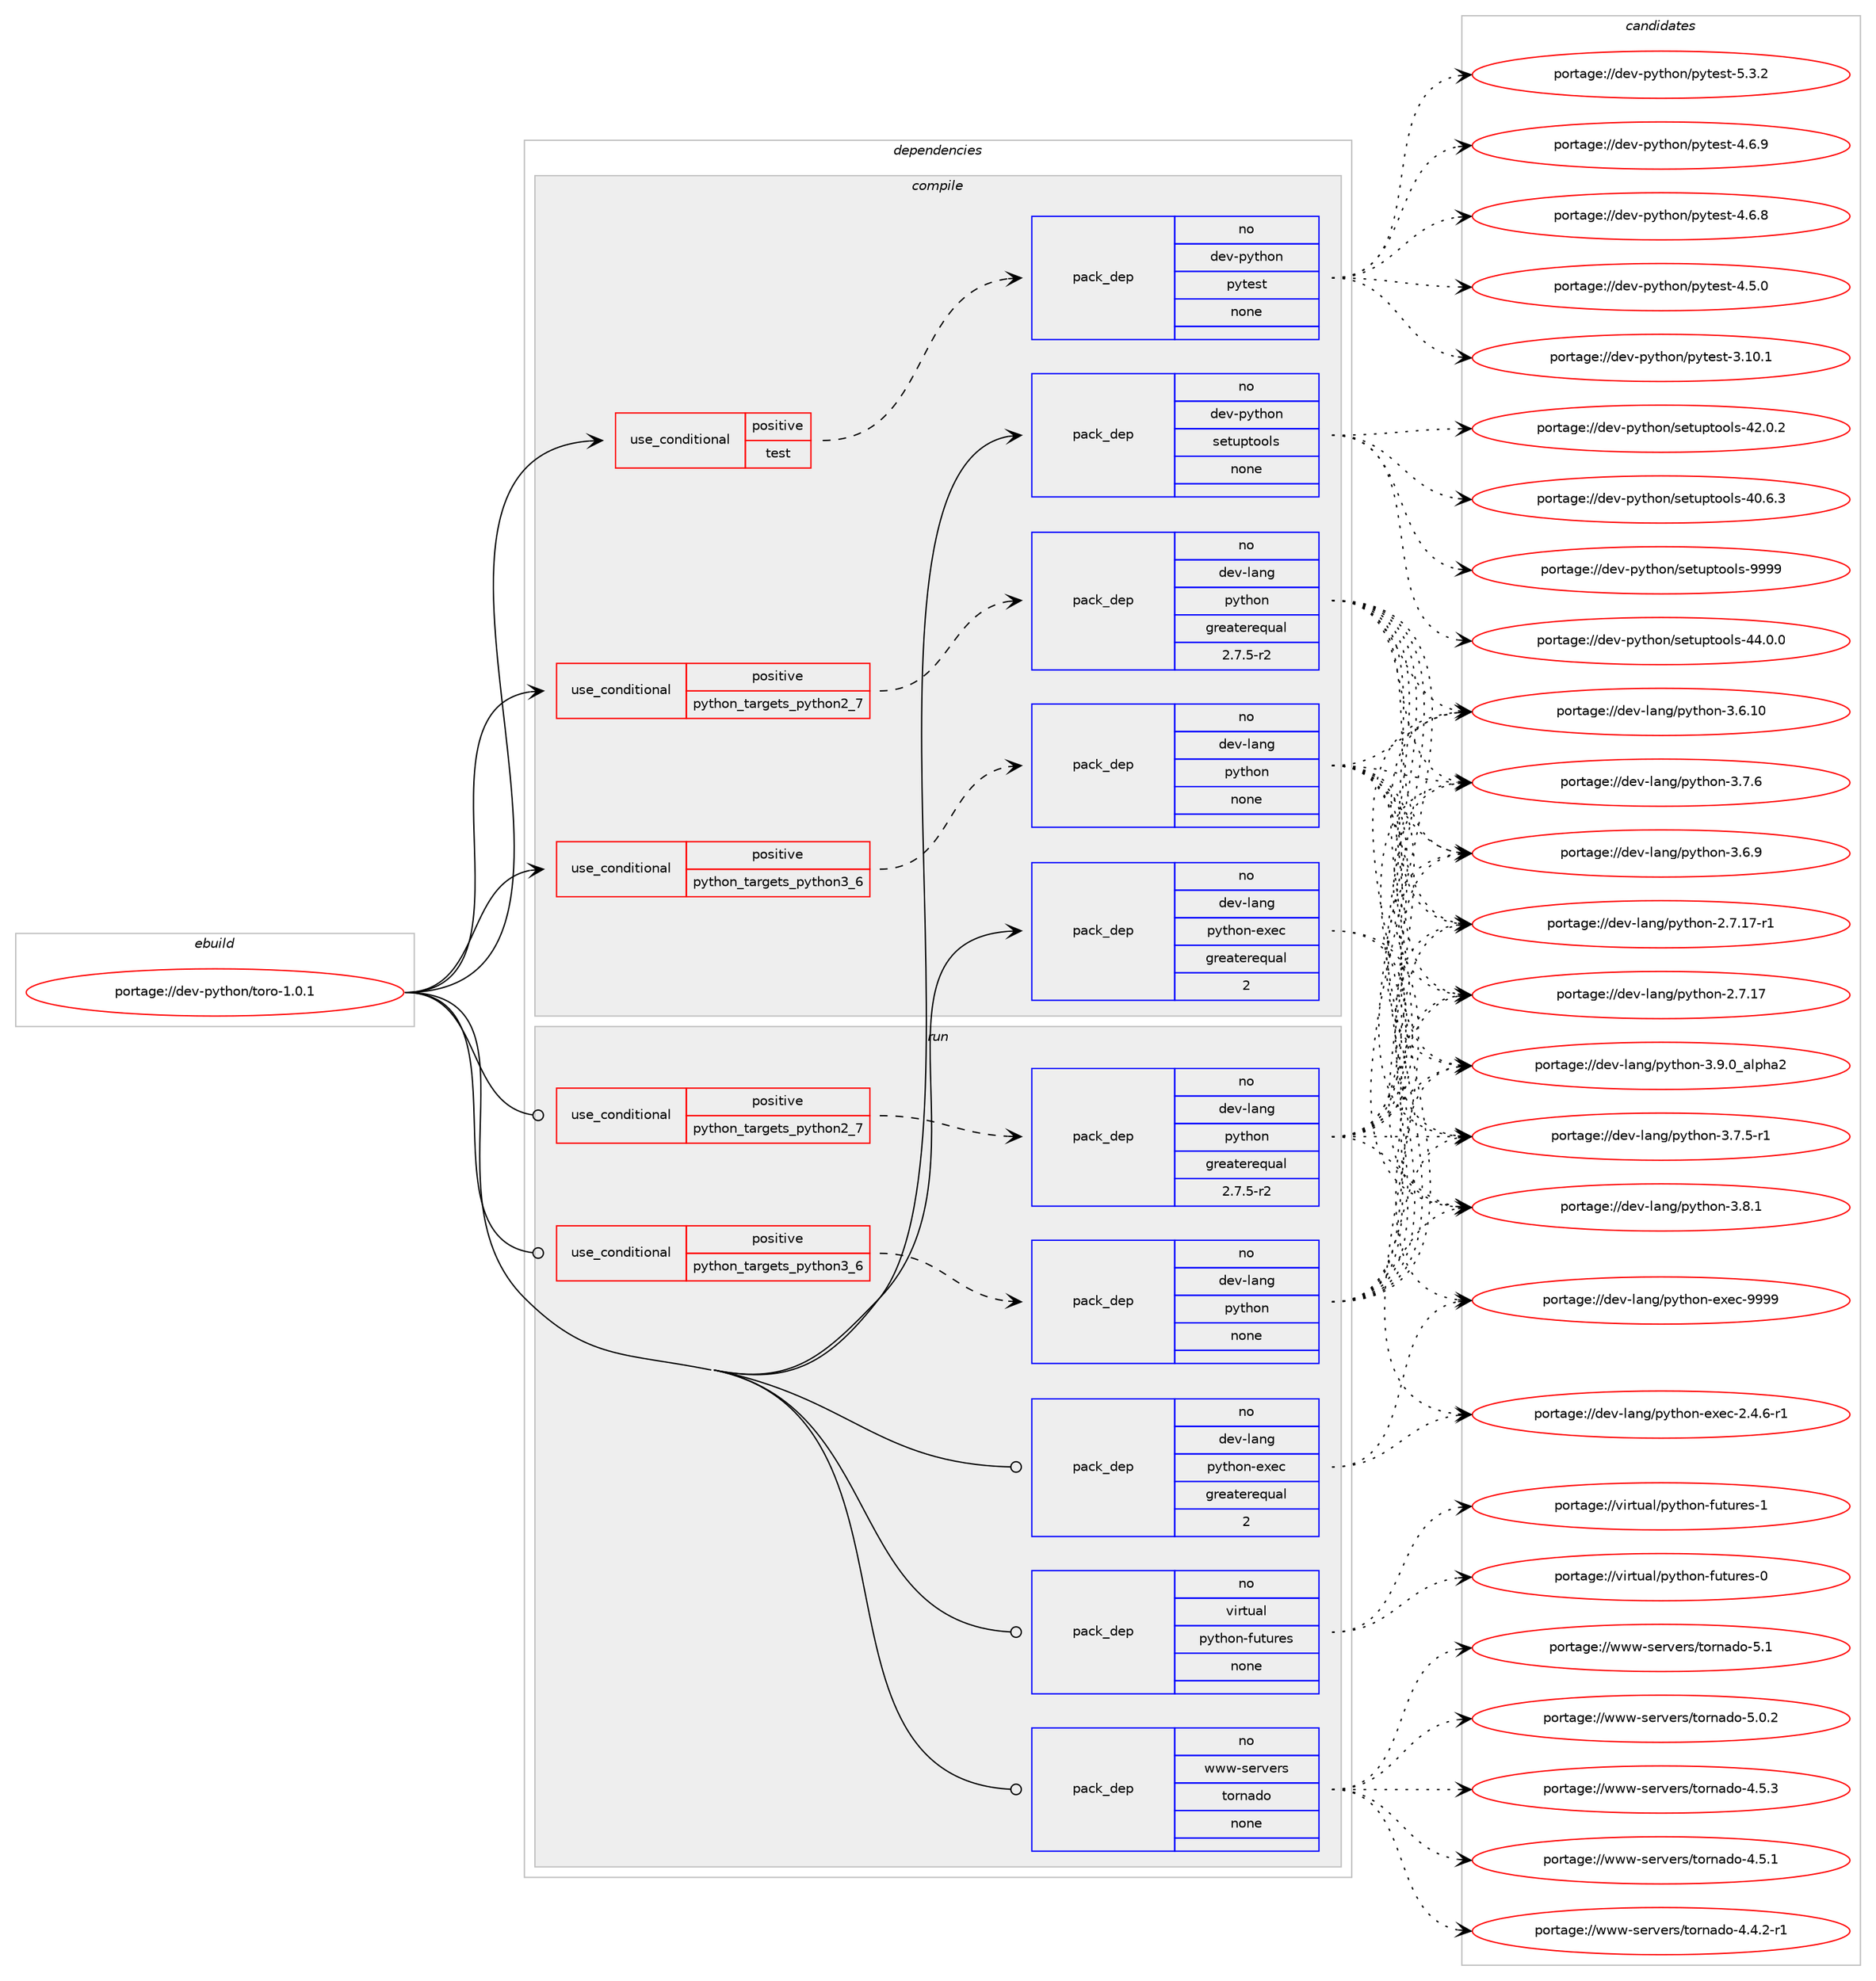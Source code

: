 digraph prolog {

# *************
# Graph options
# *************

newrank=true;
concentrate=true;
compound=true;
graph [rankdir=LR,fontname=Helvetica,fontsize=10,ranksep=1.5];#, ranksep=2.5, nodesep=0.2];
edge  [arrowhead=vee];
node  [fontname=Helvetica,fontsize=10];

# **********
# The ebuild
# **********

subgraph cluster_leftcol {
color=gray;
rank=same;
label=<<i>ebuild</i>>;
id [label="portage://dev-python/toro-1.0.1", color=red, width=4, href="../dev-python/toro-1.0.1.svg"];
}

# ****************
# The dependencies
# ****************

subgraph cluster_midcol {
color=gray;
label=<<i>dependencies</i>>;
subgraph cluster_compile {
fillcolor="#eeeeee";
style=filled;
label=<<i>compile</i>>;
subgraph cond104650 {
dependency421594 [label=<<TABLE BORDER="0" CELLBORDER="1" CELLSPACING="0" CELLPADDING="4"><TR><TD ROWSPAN="3" CELLPADDING="10">use_conditional</TD></TR><TR><TD>positive</TD></TR><TR><TD>python_targets_python2_7</TD></TR></TABLE>>, shape=none, color=red];
subgraph pack312047 {
dependency421595 [label=<<TABLE BORDER="0" CELLBORDER="1" CELLSPACING="0" CELLPADDING="4" WIDTH="220"><TR><TD ROWSPAN="6" CELLPADDING="30">pack_dep</TD></TR><TR><TD WIDTH="110">no</TD></TR><TR><TD>dev-lang</TD></TR><TR><TD>python</TD></TR><TR><TD>greaterequal</TD></TR><TR><TD>2.7.5-r2</TD></TR></TABLE>>, shape=none, color=blue];
}
dependency421594:e -> dependency421595:w [weight=20,style="dashed",arrowhead="vee"];
}
id:e -> dependency421594:w [weight=20,style="solid",arrowhead="vee"];
subgraph cond104651 {
dependency421596 [label=<<TABLE BORDER="0" CELLBORDER="1" CELLSPACING="0" CELLPADDING="4"><TR><TD ROWSPAN="3" CELLPADDING="10">use_conditional</TD></TR><TR><TD>positive</TD></TR><TR><TD>python_targets_python3_6</TD></TR></TABLE>>, shape=none, color=red];
subgraph pack312048 {
dependency421597 [label=<<TABLE BORDER="0" CELLBORDER="1" CELLSPACING="0" CELLPADDING="4" WIDTH="220"><TR><TD ROWSPAN="6" CELLPADDING="30">pack_dep</TD></TR><TR><TD WIDTH="110">no</TD></TR><TR><TD>dev-lang</TD></TR><TR><TD>python</TD></TR><TR><TD>none</TD></TR><TR><TD></TD></TR></TABLE>>, shape=none, color=blue];
}
dependency421596:e -> dependency421597:w [weight=20,style="dashed",arrowhead="vee"];
}
id:e -> dependency421596:w [weight=20,style="solid",arrowhead="vee"];
subgraph cond104652 {
dependency421598 [label=<<TABLE BORDER="0" CELLBORDER="1" CELLSPACING="0" CELLPADDING="4"><TR><TD ROWSPAN="3" CELLPADDING="10">use_conditional</TD></TR><TR><TD>positive</TD></TR><TR><TD>test</TD></TR></TABLE>>, shape=none, color=red];
subgraph pack312049 {
dependency421599 [label=<<TABLE BORDER="0" CELLBORDER="1" CELLSPACING="0" CELLPADDING="4" WIDTH="220"><TR><TD ROWSPAN="6" CELLPADDING="30">pack_dep</TD></TR><TR><TD WIDTH="110">no</TD></TR><TR><TD>dev-python</TD></TR><TR><TD>pytest</TD></TR><TR><TD>none</TD></TR><TR><TD></TD></TR></TABLE>>, shape=none, color=blue];
}
dependency421598:e -> dependency421599:w [weight=20,style="dashed",arrowhead="vee"];
}
id:e -> dependency421598:w [weight=20,style="solid",arrowhead="vee"];
subgraph pack312050 {
dependency421600 [label=<<TABLE BORDER="0" CELLBORDER="1" CELLSPACING="0" CELLPADDING="4" WIDTH="220"><TR><TD ROWSPAN="6" CELLPADDING="30">pack_dep</TD></TR><TR><TD WIDTH="110">no</TD></TR><TR><TD>dev-lang</TD></TR><TR><TD>python-exec</TD></TR><TR><TD>greaterequal</TD></TR><TR><TD>2</TD></TR></TABLE>>, shape=none, color=blue];
}
id:e -> dependency421600:w [weight=20,style="solid",arrowhead="vee"];
subgraph pack312051 {
dependency421601 [label=<<TABLE BORDER="0" CELLBORDER="1" CELLSPACING="0" CELLPADDING="4" WIDTH="220"><TR><TD ROWSPAN="6" CELLPADDING="30">pack_dep</TD></TR><TR><TD WIDTH="110">no</TD></TR><TR><TD>dev-python</TD></TR><TR><TD>setuptools</TD></TR><TR><TD>none</TD></TR><TR><TD></TD></TR></TABLE>>, shape=none, color=blue];
}
id:e -> dependency421601:w [weight=20,style="solid",arrowhead="vee"];
}
subgraph cluster_compileandrun {
fillcolor="#eeeeee";
style=filled;
label=<<i>compile and run</i>>;
}
subgraph cluster_run {
fillcolor="#eeeeee";
style=filled;
label=<<i>run</i>>;
subgraph cond104653 {
dependency421602 [label=<<TABLE BORDER="0" CELLBORDER="1" CELLSPACING="0" CELLPADDING="4"><TR><TD ROWSPAN="3" CELLPADDING="10">use_conditional</TD></TR><TR><TD>positive</TD></TR><TR><TD>python_targets_python2_7</TD></TR></TABLE>>, shape=none, color=red];
subgraph pack312052 {
dependency421603 [label=<<TABLE BORDER="0" CELLBORDER="1" CELLSPACING="0" CELLPADDING="4" WIDTH="220"><TR><TD ROWSPAN="6" CELLPADDING="30">pack_dep</TD></TR><TR><TD WIDTH="110">no</TD></TR><TR><TD>dev-lang</TD></TR><TR><TD>python</TD></TR><TR><TD>greaterequal</TD></TR><TR><TD>2.7.5-r2</TD></TR></TABLE>>, shape=none, color=blue];
}
dependency421602:e -> dependency421603:w [weight=20,style="dashed",arrowhead="vee"];
}
id:e -> dependency421602:w [weight=20,style="solid",arrowhead="odot"];
subgraph cond104654 {
dependency421604 [label=<<TABLE BORDER="0" CELLBORDER="1" CELLSPACING="0" CELLPADDING="4"><TR><TD ROWSPAN="3" CELLPADDING="10">use_conditional</TD></TR><TR><TD>positive</TD></TR><TR><TD>python_targets_python3_6</TD></TR></TABLE>>, shape=none, color=red];
subgraph pack312053 {
dependency421605 [label=<<TABLE BORDER="0" CELLBORDER="1" CELLSPACING="0" CELLPADDING="4" WIDTH="220"><TR><TD ROWSPAN="6" CELLPADDING="30">pack_dep</TD></TR><TR><TD WIDTH="110">no</TD></TR><TR><TD>dev-lang</TD></TR><TR><TD>python</TD></TR><TR><TD>none</TD></TR><TR><TD></TD></TR></TABLE>>, shape=none, color=blue];
}
dependency421604:e -> dependency421605:w [weight=20,style="dashed",arrowhead="vee"];
}
id:e -> dependency421604:w [weight=20,style="solid",arrowhead="odot"];
subgraph pack312054 {
dependency421606 [label=<<TABLE BORDER="0" CELLBORDER="1" CELLSPACING="0" CELLPADDING="4" WIDTH="220"><TR><TD ROWSPAN="6" CELLPADDING="30">pack_dep</TD></TR><TR><TD WIDTH="110">no</TD></TR><TR><TD>dev-lang</TD></TR><TR><TD>python-exec</TD></TR><TR><TD>greaterequal</TD></TR><TR><TD>2</TD></TR></TABLE>>, shape=none, color=blue];
}
id:e -> dependency421606:w [weight=20,style="solid",arrowhead="odot"];
subgraph pack312055 {
dependency421607 [label=<<TABLE BORDER="0" CELLBORDER="1" CELLSPACING="0" CELLPADDING="4" WIDTH="220"><TR><TD ROWSPAN="6" CELLPADDING="30">pack_dep</TD></TR><TR><TD WIDTH="110">no</TD></TR><TR><TD>virtual</TD></TR><TR><TD>python-futures</TD></TR><TR><TD>none</TD></TR><TR><TD></TD></TR></TABLE>>, shape=none, color=blue];
}
id:e -> dependency421607:w [weight=20,style="solid",arrowhead="odot"];
subgraph pack312056 {
dependency421608 [label=<<TABLE BORDER="0" CELLBORDER="1" CELLSPACING="0" CELLPADDING="4" WIDTH="220"><TR><TD ROWSPAN="6" CELLPADDING="30">pack_dep</TD></TR><TR><TD WIDTH="110">no</TD></TR><TR><TD>www-servers</TD></TR><TR><TD>tornado</TD></TR><TR><TD>none</TD></TR><TR><TD></TD></TR></TABLE>>, shape=none, color=blue];
}
id:e -> dependency421608:w [weight=20,style="solid",arrowhead="odot"];
}
}

# **************
# The candidates
# **************

subgraph cluster_choices {
rank=same;
color=gray;
label=<<i>candidates</i>>;

subgraph choice312047 {
color=black;
nodesep=1;
choice10010111845108971101034711212111610411111045514657464895971081121049750 [label="portage://dev-lang/python-3.9.0_alpha2", color=red, width=4,href="../dev-lang/python-3.9.0_alpha2.svg"];
choice100101118451089711010347112121116104111110455146564649 [label="portage://dev-lang/python-3.8.1", color=red, width=4,href="../dev-lang/python-3.8.1.svg"];
choice100101118451089711010347112121116104111110455146554654 [label="portage://dev-lang/python-3.7.6", color=red, width=4,href="../dev-lang/python-3.7.6.svg"];
choice1001011184510897110103471121211161041111104551465546534511449 [label="portage://dev-lang/python-3.7.5-r1", color=red, width=4,href="../dev-lang/python-3.7.5-r1.svg"];
choice100101118451089711010347112121116104111110455146544657 [label="portage://dev-lang/python-3.6.9", color=red, width=4,href="../dev-lang/python-3.6.9.svg"];
choice10010111845108971101034711212111610411111045514654464948 [label="portage://dev-lang/python-3.6.10", color=red, width=4,href="../dev-lang/python-3.6.10.svg"];
choice100101118451089711010347112121116104111110455046554649554511449 [label="portage://dev-lang/python-2.7.17-r1", color=red, width=4,href="../dev-lang/python-2.7.17-r1.svg"];
choice10010111845108971101034711212111610411111045504655464955 [label="portage://dev-lang/python-2.7.17", color=red, width=4,href="../dev-lang/python-2.7.17.svg"];
dependency421595:e -> choice10010111845108971101034711212111610411111045514657464895971081121049750:w [style=dotted,weight="100"];
dependency421595:e -> choice100101118451089711010347112121116104111110455146564649:w [style=dotted,weight="100"];
dependency421595:e -> choice100101118451089711010347112121116104111110455146554654:w [style=dotted,weight="100"];
dependency421595:e -> choice1001011184510897110103471121211161041111104551465546534511449:w [style=dotted,weight="100"];
dependency421595:e -> choice100101118451089711010347112121116104111110455146544657:w [style=dotted,weight="100"];
dependency421595:e -> choice10010111845108971101034711212111610411111045514654464948:w [style=dotted,weight="100"];
dependency421595:e -> choice100101118451089711010347112121116104111110455046554649554511449:w [style=dotted,weight="100"];
dependency421595:e -> choice10010111845108971101034711212111610411111045504655464955:w [style=dotted,weight="100"];
}
subgraph choice312048 {
color=black;
nodesep=1;
choice10010111845108971101034711212111610411111045514657464895971081121049750 [label="portage://dev-lang/python-3.9.0_alpha2", color=red, width=4,href="../dev-lang/python-3.9.0_alpha2.svg"];
choice100101118451089711010347112121116104111110455146564649 [label="portage://dev-lang/python-3.8.1", color=red, width=4,href="../dev-lang/python-3.8.1.svg"];
choice100101118451089711010347112121116104111110455146554654 [label="portage://dev-lang/python-3.7.6", color=red, width=4,href="../dev-lang/python-3.7.6.svg"];
choice1001011184510897110103471121211161041111104551465546534511449 [label="portage://dev-lang/python-3.7.5-r1", color=red, width=4,href="../dev-lang/python-3.7.5-r1.svg"];
choice100101118451089711010347112121116104111110455146544657 [label="portage://dev-lang/python-3.6.9", color=red, width=4,href="../dev-lang/python-3.6.9.svg"];
choice10010111845108971101034711212111610411111045514654464948 [label="portage://dev-lang/python-3.6.10", color=red, width=4,href="../dev-lang/python-3.6.10.svg"];
choice100101118451089711010347112121116104111110455046554649554511449 [label="portage://dev-lang/python-2.7.17-r1", color=red, width=4,href="../dev-lang/python-2.7.17-r1.svg"];
choice10010111845108971101034711212111610411111045504655464955 [label="portage://dev-lang/python-2.7.17", color=red, width=4,href="../dev-lang/python-2.7.17.svg"];
dependency421597:e -> choice10010111845108971101034711212111610411111045514657464895971081121049750:w [style=dotted,weight="100"];
dependency421597:e -> choice100101118451089711010347112121116104111110455146564649:w [style=dotted,weight="100"];
dependency421597:e -> choice100101118451089711010347112121116104111110455146554654:w [style=dotted,weight="100"];
dependency421597:e -> choice1001011184510897110103471121211161041111104551465546534511449:w [style=dotted,weight="100"];
dependency421597:e -> choice100101118451089711010347112121116104111110455146544657:w [style=dotted,weight="100"];
dependency421597:e -> choice10010111845108971101034711212111610411111045514654464948:w [style=dotted,weight="100"];
dependency421597:e -> choice100101118451089711010347112121116104111110455046554649554511449:w [style=dotted,weight="100"];
dependency421597:e -> choice10010111845108971101034711212111610411111045504655464955:w [style=dotted,weight="100"];
}
subgraph choice312049 {
color=black;
nodesep=1;
choice1001011184511212111610411111047112121116101115116455346514650 [label="portage://dev-python/pytest-5.3.2", color=red, width=4,href="../dev-python/pytest-5.3.2.svg"];
choice1001011184511212111610411111047112121116101115116455246544657 [label="portage://dev-python/pytest-4.6.9", color=red, width=4,href="../dev-python/pytest-4.6.9.svg"];
choice1001011184511212111610411111047112121116101115116455246544656 [label="portage://dev-python/pytest-4.6.8", color=red, width=4,href="../dev-python/pytest-4.6.8.svg"];
choice1001011184511212111610411111047112121116101115116455246534648 [label="portage://dev-python/pytest-4.5.0", color=red, width=4,href="../dev-python/pytest-4.5.0.svg"];
choice100101118451121211161041111104711212111610111511645514649484649 [label="portage://dev-python/pytest-3.10.1", color=red, width=4,href="../dev-python/pytest-3.10.1.svg"];
dependency421599:e -> choice1001011184511212111610411111047112121116101115116455346514650:w [style=dotted,weight="100"];
dependency421599:e -> choice1001011184511212111610411111047112121116101115116455246544657:w [style=dotted,weight="100"];
dependency421599:e -> choice1001011184511212111610411111047112121116101115116455246544656:w [style=dotted,weight="100"];
dependency421599:e -> choice1001011184511212111610411111047112121116101115116455246534648:w [style=dotted,weight="100"];
dependency421599:e -> choice100101118451121211161041111104711212111610111511645514649484649:w [style=dotted,weight="100"];
}
subgraph choice312050 {
color=black;
nodesep=1;
choice10010111845108971101034711212111610411111045101120101994557575757 [label="portage://dev-lang/python-exec-9999", color=red, width=4,href="../dev-lang/python-exec-9999.svg"];
choice10010111845108971101034711212111610411111045101120101994550465246544511449 [label="portage://dev-lang/python-exec-2.4.6-r1", color=red, width=4,href="../dev-lang/python-exec-2.4.6-r1.svg"];
dependency421600:e -> choice10010111845108971101034711212111610411111045101120101994557575757:w [style=dotted,weight="100"];
dependency421600:e -> choice10010111845108971101034711212111610411111045101120101994550465246544511449:w [style=dotted,weight="100"];
}
subgraph choice312051 {
color=black;
nodesep=1;
choice10010111845112121116104111110471151011161171121161111111081154557575757 [label="portage://dev-python/setuptools-9999", color=red, width=4,href="../dev-python/setuptools-9999.svg"];
choice100101118451121211161041111104711510111611711211611111110811545525246484648 [label="portage://dev-python/setuptools-44.0.0", color=red, width=4,href="../dev-python/setuptools-44.0.0.svg"];
choice100101118451121211161041111104711510111611711211611111110811545525046484650 [label="portage://dev-python/setuptools-42.0.2", color=red, width=4,href="../dev-python/setuptools-42.0.2.svg"];
choice100101118451121211161041111104711510111611711211611111110811545524846544651 [label="portage://dev-python/setuptools-40.6.3", color=red, width=4,href="../dev-python/setuptools-40.6.3.svg"];
dependency421601:e -> choice10010111845112121116104111110471151011161171121161111111081154557575757:w [style=dotted,weight="100"];
dependency421601:e -> choice100101118451121211161041111104711510111611711211611111110811545525246484648:w [style=dotted,weight="100"];
dependency421601:e -> choice100101118451121211161041111104711510111611711211611111110811545525046484650:w [style=dotted,weight="100"];
dependency421601:e -> choice100101118451121211161041111104711510111611711211611111110811545524846544651:w [style=dotted,weight="100"];
}
subgraph choice312052 {
color=black;
nodesep=1;
choice10010111845108971101034711212111610411111045514657464895971081121049750 [label="portage://dev-lang/python-3.9.0_alpha2", color=red, width=4,href="../dev-lang/python-3.9.0_alpha2.svg"];
choice100101118451089711010347112121116104111110455146564649 [label="portage://dev-lang/python-3.8.1", color=red, width=4,href="../dev-lang/python-3.8.1.svg"];
choice100101118451089711010347112121116104111110455146554654 [label="portage://dev-lang/python-3.7.6", color=red, width=4,href="../dev-lang/python-3.7.6.svg"];
choice1001011184510897110103471121211161041111104551465546534511449 [label="portage://dev-lang/python-3.7.5-r1", color=red, width=4,href="../dev-lang/python-3.7.5-r1.svg"];
choice100101118451089711010347112121116104111110455146544657 [label="portage://dev-lang/python-3.6.9", color=red, width=4,href="../dev-lang/python-3.6.9.svg"];
choice10010111845108971101034711212111610411111045514654464948 [label="portage://dev-lang/python-3.6.10", color=red, width=4,href="../dev-lang/python-3.6.10.svg"];
choice100101118451089711010347112121116104111110455046554649554511449 [label="portage://dev-lang/python-2.7.17-r1", color=red, width=4,href="../dev-lang/python-2.7.17-r1.svg"];
choice10010111845108971101034711212111610411111045504655464955 [label="portage://dev-lang/python-2.7.17", color=red, width=4,href="../dev-lang/python-2.7.17.svg"];
dependency421603:e -> choice10010111845108971101034711212111610411111045514657464895971081121049750:w [style=dotted,weight="100"];
dependency421603:e -> choice100101118451089711010347112121116104111110455146564649:w [style=dotted,weight="100"];
dependency421603:e -> choice100101118451089711010347112121116104111110455146554654:w [style=dotted,weight="100"];
dependency421603:e -> choice1001011184510897110103471121211161041111104551465546534511449:w [style=dotted,weight="100"];
dependency421603:e -> choice100101118451089711010347112121116104111110455146544657:w [style=dotted,weight="100"];
dependency421603:e -> choice10010111845108971101034711212111610411111045514654464948:w [style=dotted,weight="100"];
dependency421603:e -> choice100101118451089711010347112121116104111110455046554649554511449:w [style=dotted,weight="100"];
dependency421603:e -> choice10010111845108971101034711212111610411111045504655464955:w [style=dotted,weight="100"];
}
subgraph choice312053 {
color=black;
nodesep=1;
choice10010111845108971101034711212111610411111045514657464895971081121049750 [label="portage://dev-lang/python-3.9.0_alpha2", color=red, width=4,href="../dev-lang/python-3.9.0_alpha2.svg"];
choice100101118451089711010347112121116104111110455146564649 [label="portage://dev-lang/python-3.8.1", color=red, width=4,href="../dev-lang/python-3.8.1.svg"];
choice100101118451089711010347112121116104111110455146554654 [label="portage://dev-lang/python-3.7.6", color=red, width=4,href="../dev-lang/python-3.7.6.svg"];
choice1001011184510897110103471121211161041111104551465546534511449 [label="portage://dev-lang/python-3.7.5-r1", color=red, width=4,href="../dev-lang/python-3.7.5-r1.svg"];
choice100101118451089711010347112121116104111110455146544657 [label="portage://dev-lang/python-3.6.9", color=red, width=4,href="../dev-lang/python-3.6.9.svg"];
choice10010111845108971101034711212111610411111045514654464948 [label="portage://dev-lang/python-3.6.10", color=red, width=4,href="../dev-lang/python-3.6.10.svg"];
choice100101118451089711010347112121116104111110455046554649554511449 [label="portage://dev-lang/python-2.7.17-r1", color=red, width=4,href="../dev-lang/python-2.7.17-r1.svg"];
choice10010111845108971101034711212111610411111045504655464955 [label="portage://dev-lang/python-2.7.17", color=red, width=4,href="../dev-lang/python-2.7.17.svg"];
dependency421605:e -> choice10010111845108971101034711212111610411111045514657464895971081121049750:w [style=dotted,weight="100"];
dependency421605:e -> choice100101118451089711010347112121116104111110455146564649:w [style=dotted,weight="100"];
dependency421605:e -> choice100101118451089711010347112121116104111110455146554654:w [style=dotted,weight="100"];
dependency421605:e -> choice1001011184510897110103471121211161041111104551465546534511449:w [style=dotted,weight="100"];
dependency421605:e -> choice100101118451089711010347112121116104111110455146544657:w [style=dotted,weight="100"];
dependency421605:e -> choice10010111845108971101034711212111610411111045514654464948:w [style=dotted,weight="100"];
dependency421605:e -> choice100101118451089711010347112121116104111110455046554649554511449:w [style=dotted,weight="100"];
dependency421605:e -> choice10010111845108971101034711212111610411111045504655464955:w [style=dotted,weight="100"];
}
subgraph choice312054 {
color=black;
nodesep=1;
choice10010111845108971101034711212111610411111045101120101994557575757 [label="portage://dev-lang/python-exec-9999", color=red, width=4,href="../dev-lang/python-exec-9999.svg"];
choice10010111845108971101034711212111610411111045101120101994550465246544511449 [label="portage://dev-lang/python-exec-2.4.6-r1", color=red, width=4,href="../dev-lang/python-exec-2.4.6-r1.svg"];
dependency421606:e -> choice10010111845108971101034711212111610411111045101120101994557575757:w [style=dotted,weight="100"];
dependency421606:e -> choice10010111845108971101034711212111610411111045101120101994550465246544511449:w [style=dotted,weight="100"];
}
subgraph choice312055 {
color=black;
nodesep=1;
choice1181051141161179710847112121116104111110451021171161171141011154549 [label="portage://virtual/python-futures-1", color=red, width=4,href="../virtual/python-futures-1.svg"];
choice1181051141161179710847112121116104111110451021171161171141011154548 [label="portage://virtual/python-futures-0", color=red, width=4,href="../virtual/python-futures-0.svg"];
dependency421607:e -> choice1181051141161179710847112121116104111110451021171161171141011154549:w [style=dotted,weight="100"];
dependency421607:e -> choice1181051141161179710847112121116104111110451021171161171141011154548:w [style=dotted,weight="100"];
}
subgraph choice312056 {
color=black;
nodesep=1;
choice11911911945115101114118101114115471161111141109710011145534649 [label="portage://www-servers/tornado-5.1", color=red, width=4,href="../www-servers/tornado-5.1.svg"];
choice119119119451151011141181011141154711611111411097100111455346484650 [label="portage://www-servers/tornado-5.0.2", color=red, width=4,href="../www-servers/tornado-5.0.2.svg"];
choice119119119451151011141181011141154711611111411097100111455246534651 [label="portage://www-servers/tornado-4.5.3", color=red, width=4,href="../www-servers/tornado-4.5.3.svg"];
choice119119119451151011141181011141154711611111411097100111455246534649 [label="portage://www-servers/tornado-4.5.1", color=red, width=4,href="../www-servers/tornado-4.5.1.svg"];
choice1191191194511510111411810111411547116111114110971001114552465246504511449 [label="portage://www-servers/tornado-4.4.2-r1", color=red, width=4,href="../www-servers/tornado-4.4.2-r1.svg"];
dependency421608:e -> choice11911911945115101114118101114115471161111141109710011145534649:w [style=dotted,weight="100"];
dependency421608:e -> choice119119119451151011141181011141154711611111411097100111455346484650:w [style=dotted,weight="100"];
dependency421608:e -> choice119119119451151011141181011141154711611111411097100111455246534651:w [style=dotted,weight="100"];
dependency421608:e -> choice119119119451151011141181011141154711611111411097100111455246534649:w [style=dotted,weight="100"];
dependency421608:e -> choice1191191194511510111411810111411547116111114110971001114552465246504511449:w [style=dotted,weight="100"];
}
}

}
